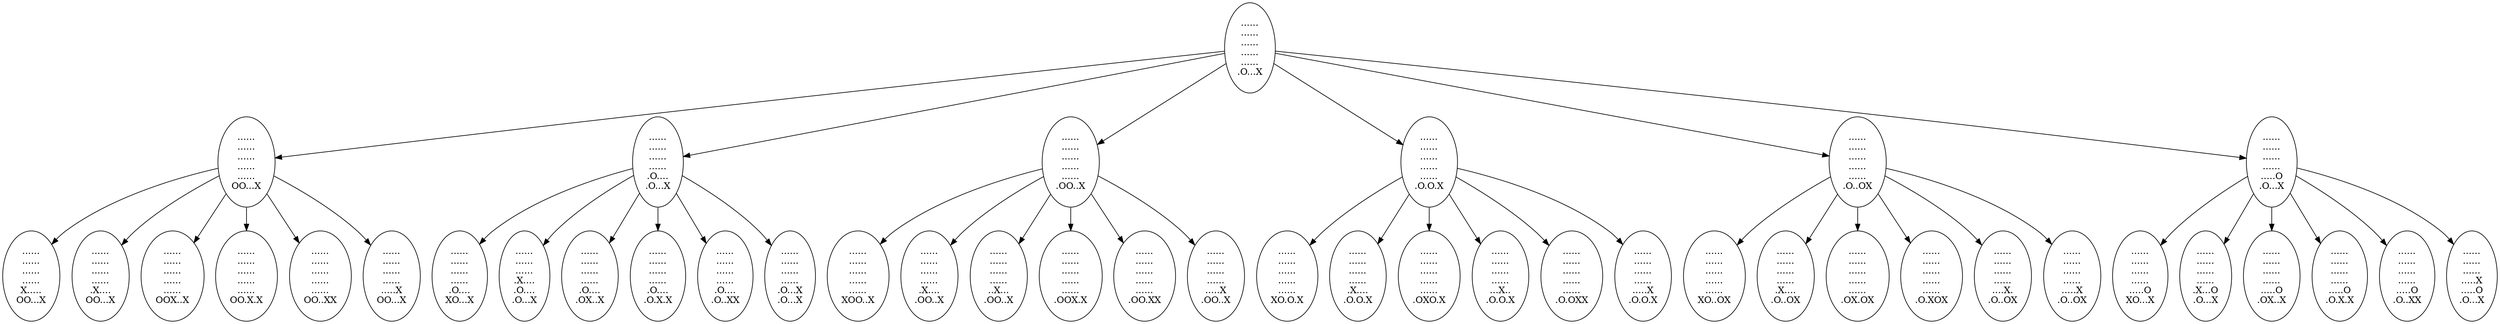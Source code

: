 digraph G {
"......
......
......
......
......
.O...X
" -> "......
......
......
......
......
OO...X
";
"......
......
......
......
......
.O...X
" -> "......
......
......
......
.O....
.O...X
";
"......
......
......
......
......
.O...X
" -> "......
......
......
......
......
.OO..X
";
"......
......
......
......
......
.O...X
" -> "......
......
......
......
......
.O.O.X
";
"......
......
......
......
......
.O...X
" -> "......
......
......
......
......
.O..OX
";
"......
......
......
......
......
.O...X
" -> "......
......
......
......
.....O
.O...X
";
"......
......
......
......
......
OO...X
" -> "......
......
......
......
X.....
OO...X
";
"......
......
......
......
......
OO...X
" -> "......
......
......
......
.X....
OO...X
";
"......
......
......
......
......
OO...X
" -> "......
......
......
......
......
OOX..X
";
"......
......
......
......
......
OO...X
" -> "......
......
......
......
......
OO.X.X
";
"......
......
......
......
......
OO...X
" -> "......
......
......
......
......
OO..XX
";
"......
......
......
......
......
OO...X
" -> "......
......
......
......
.....X
OO...X
";
"......
......
......
......
.O....
.O...X
" -> "......
......
......
......
.O....
XO...X
";
"......
......
......
......
.O....
.O...X
" -> "......
......
......
.X....
.O....
.O...X
";
"......
......
......
......
.O....
.O...X
" -> "......
......
......
......
.O....
.OX..X
";
"......
......
......
......
.O....
.O...X
" -> "......
......
......
......
.O....
.O.X.X
";
"......
......
......
......
.O....
.O...X
" -> "......
......
......
......
.O....
.O..XX
";
"......
......
......
......
.O....
.O...X
" -> "......
......
......
......
.O...X
.O...X
";
"......
......
......
......
......
.OO..X
" -> "......
......
......
......
......
XOO..X
";
"......
......
......
......
......
.OO..X
" -> "......
......
......
......
.X....
.OO..X
";
"......
......
......
......
......
.OO..X
" -> "......
......
......
......
..X...
.OO..X
";
"......
......
......
......
......
.OO..X
" -> "......
......
......
......
......
.OOX.X
";
"......
......
......
......
......
.OO..X
" -> "......
......
......
......
......
.OO.XX
";
"......
......
......
......
......
.OO..X
" -> "......
......
......
......
.....X
.OO..X
";
"......
......
......
......
......
.O.O.X
" -> "......
......
......
......
......
XO.O.X
";
"......
......
......
......
......
.O.O.X
" -> "......
......
......
......
.X....
.O.O.X
";
"......
......
......
......
......
.O.O.X
" -> "......
......
......
......
......
.OXO.X
";
"......
......
......
......
......
.O.O.X
" -> "......
......
......
......
...X..
.O.O.X
";
"......
......
......
......
......
.O.O.X
" -> "......
......
......
......
......
.O.OXX
";
"......
......
......
......
......
.O.O.X
" -> "......
......
......
......
.....X
.O.O.X
";
"......
......
......
......
......
.O..OX
" -> "......
......
......
......
......
XO..OX
";
"......
......
......
......
......
.O..OX
" -> "......
......
......
......
.X....
.O..OX
";
"......
......
......
......
......
.O..OX
" -> "......
......
......
......
......
.OX.OX
";
"......
......
......
......
......
.O..OX
" -> "......
......
......
......
......
.O.XOX
";
"......
......
......
......
......
.O..OX
" -> "......
......
......
......
....X.
.O..OX
";
"......
......
......
......
......
.O..OX
" -> "......
......
......
......
.....X
.O..OX
";
"......
......
......
......
.....O
.O...X
" -> "......
......
......
......
.....O
XO...X
";
"......
......
......
......
.....O
.O...X
" -> "......
......
......
......
.X...O
.O...X
";
"......
......
......
......
.....O
.O...X
" -> "......
......
......
......
.....O
.OX..X
";
"......
......
......
......
.....O
.O...X
" -> "......
......
......
......
.....O
.O.X.X
";
"......
......
......
......
.....O
.O...X
" -> "......
......
......
......
.....O
.O..XX
";
"......
......
......
......
.....O
.O...X
" -> "......
......
......
.....X
.....O
.O...X
";
}